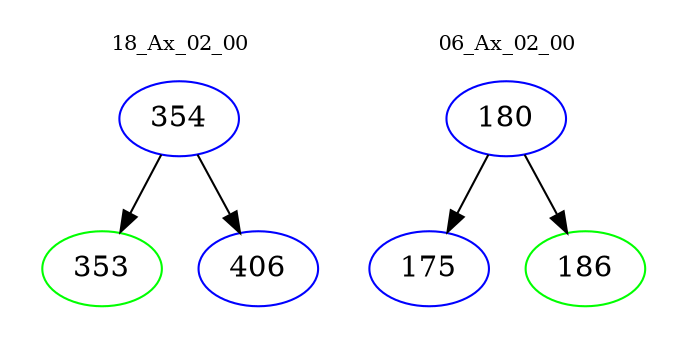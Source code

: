 digraph{
subgraph cluster_0 {
color = white
label = "18_Ax_02_00";
fontsize=10;
T0_354 [label="354", color="blue"]
T0_354 -> T0_353 [color="black"]
T0_353 [label="353", color="green"]
T0_354 -> T0_406 [color="black"]
T0_406 [label="406", color="blue"]
}
subgraph cluster_1 {
color = white
label = "06_Ax_02_00";
fontsize=10;
T1_180 [label="180", color="blue"]
T1_180 -> T1_175 [color="black"]
T1_175 [label="175", color="blue"]
T1_180 -> T1_186 [color="black"]
T1_186 [label="186", color="green"]
}
}
